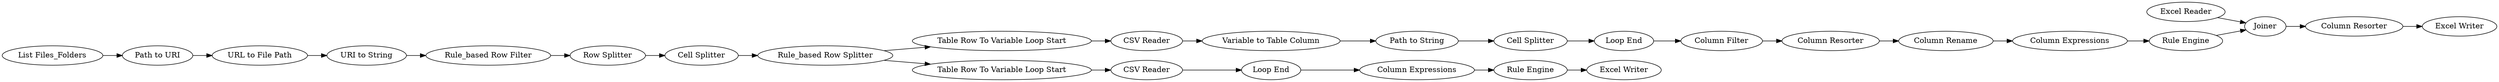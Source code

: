 digraph {
	"2490958523474181970_29" [label="Excel Writer"]
	"2490958523474181970_19" [label="CSV Reader"]
	"2490958523474181970_2" [label="List Files_Folders"]
	"2490958523474181970_34" [label="Column Filter"]
	"2490958523474181970_23" [label="Loop End"]
	"2490958523474181970_46" [label="Column Resorter"]
	"2490958523474181970_33" [label="Cell Splitter"]
	"2490958523474181970_13" [label="Rule_based Row Splitter"]
	"2490958523474181970_30" [label="Rule Engine"]
	"2490958523474181970_7" [label="Rule_based Row Filter"]
	"2490958523474181970_24" [label="Table Row To Variable Loop Start"]
	"2490958523474181970_37" [label="Rule Engine"]
	"2490958523474181970_36" [label="Column Rename"]
	"2490958523474181970_31" [label="Variable to Table Column"]
	"2490958523474181970_6" [label="URI to String"]
	"2490958523474181970_21" [label="Table Row To Variable Loop Start"]
	"2490958523474181970_32" [label="Path to String"]
	"2490958523474181970_45" [label="Excel Writer"]
	"2490958523474181970_12" [label="Cell Splitter"]
	"2490958523474181970_26" [label="Loop End"]
	"2490958523474181970_44" [label=Joiner]
	"2490958523474181970_9" [label="Row Splitter"]
	"2490958523474181970_5" [label="URL to File Path"]
	"2490958523474181970_25" [label="CSV Reader"]
	"2490958523474181970_42" [label="Excel Reader"]
	"2490958523474181970_39" [label="Column Expressions"]
	"2490958523474181970_35" [label="Column Resorter"]
	"2490958523474181970_3" [label="Path to URI"]
	"2490958523474181970_28" [label="Column Expressions"]
	"2490958523474181970_33" -> "2490958523474181970_26"
	"2490958523474181970_35" -> "2490958523474181970_36"
	"2490958523474181970_7" -> "2490958523474181970_9"
	"2490958523474181970_19" -> "2490958523474181970_23"
	"2490958523474181970_12" -> "2490958523474181970_13"
	"2490958523474181970_23" -> "2490958523474181970_28"
	"2490958523474181970_39" -> "2490958523474181970_37"
	"2490958523474181970_24" -> "2490958523474181970_25"
	"2490958523474181970_44" -> "2490958523474181970_46"
	"2490958523474181970_36" -> "2490958523474181970_39"
	"2490958523474181970_9" -> "2490958523474181970_12"
	"2490958523474181970_5" -> "2490958523474181970_6"
	"2490958523474181970_25" -> "2490958523474181970_31"
	"2490958523474181970_26" -> "2490958523474181970_34"
	"2490958523474181970_28" -> "2490958523474181970_30"
	"2490958523474181970_13" -> "2490958523474181970_21"
	"2490958523474181970_37" -> "2490958523474181970_44"
	"2490958523474181970_6" -> "2490958523474181970_7"
	"2490958523474181970_3" -> "2490958523474181970_5"
	"2490958523474181970_42" -> "2490958523474181970_44"
	"2490958523474181970_32" -> "2490958523474181970_33"
	"2490958523474181970_21" -> "2490958523474181970_19"
	"2490958523474181970_2" -> "2490958523474181970_3"
	"2490958523474181970_34" -> "2490958523474181970_35"
	"2490958523474181970_13" -> "2490958523474181970_24"
	"2490958523474181970_30" -> "2490958523474181970_29"
	"2490958523474181970_31" -> "2490958523474181970_32"
	"2490958523474181970_46" -> "2490958523474181970_45"
	rankdir=LR
}
